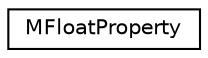 digraph G
{
  edge [fontname="Helvetica",fontsize="10",labelfontname="Helvetica",labelfontsize="10"];
  node [fontname="Helvetica",fontsize="10",shape=record];
  rankdir=LR;
  Node1 [label="MFloatProperty",height=0.2,width=0.4,color="black", fillcolor="white", style="filled",URL="$dd/de2/structMFloatProperty.html"];
}

